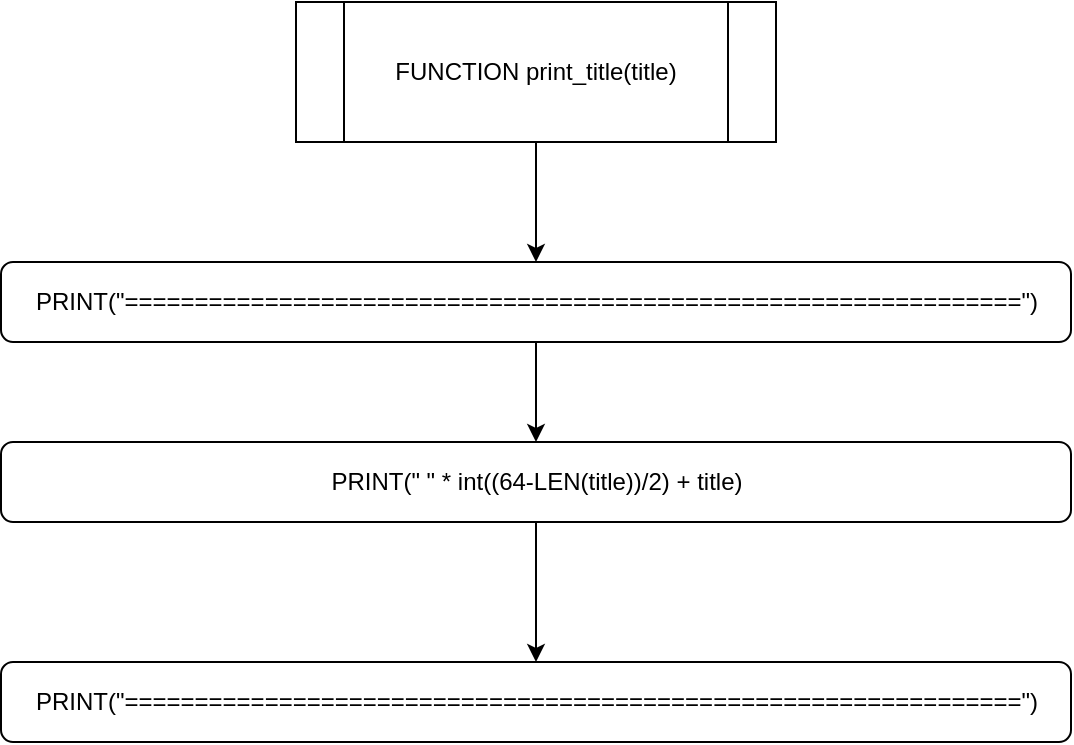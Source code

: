 <mxfile version="14.7.6" type="github">
  <diagram id="i7F4d9SeIyKXNo-4NK8w" name="Page-1">
    <mxGraphModel dx="1227" dy="745" grid="1" gridSize="10" guides="1" tooltips="1" connect="1" arrows="1" fold="1" page="1" pageScale="1" pageWidth="3300" pageHeight="4681" math="0" shadow="0">
      <root>
        <mxCell id="0" />
        <mxCell id="1" parent="0" />
        <mxCell id="9se4feB8pJueyWmXXOum-7" value="" style="edgeStyle=orthogonalEdgeStyle;rounded=0;orthogonalLoop=1;jettySize=auto;html=1;" edge="1" parent="1" source="9se4feB8pJueyWmXXOum-1" target="9se4feB8pJueyWmXXOum-2">
          <mxGeometry relative="1" as="geometry" />
        </mxCell>
        <mxCell id="9se4feB8pJueyWmXXOum-1" value="FUNCTION print_title(title)" style="shape=process;whiteSpace=wrap;html=1;backgroundOutline=1;" vertex="1" parent="1">
          <mxGeometry x="400" y="120" width="240" height="70" as="geometry" />
        </mxCell>
        <mxCell id="9se4feB8pJueyWmXXOum-6" value="" style="edgeStyle=orthogonalEdgeStyle;rounded=0;orthogonalLoop=1;jettySize=auto;html=1;" edge="1" parent="1" source="9se4feB8pJueyWmXXOum-2" target="9se4feB8pJueyWmXXOum-3">
          <mxGeometry relative="1" as="geometry" />
        </mxCell>
        <mxCell id="9se4feB8pJueyWmXXOum-2" value="PRINT(&quot;================================================================&quot;)" style="rounded=1;whiteSpace=wrap;html=1;" vertex="1" parent="1">
          <mxGeometry x="252.5" y="250" width="535" height="40" as="geometry" />
        </mxCell>
        <mxCell id="9se4feB8pJueyWmXXOum-5" value="" style="edgeStyle=orthogonalEdgeStyle;rounded=0;orthogonalLoop=1;jettySize=auto;html=1;" edge="1" parent="1" source="9se4feB8pJueyWmXXOum-3" target="9se4feB8pJueyWmXXOum-4">
          <mxGeometry relative="1" as="geometry" />
        </mxCell>
        <mxCell id="9se4feB8pJueyWmXXOum-3" value="PRINT(&quot; &quot; * int((64-LEN(title))/2) + title)" style="rounded=1;whiteSpace=wrap;html=1;" vertex="1" parent="1">
          <mxGeometry x="252.5" y="340" width="535" height="40" as="geometry" />
        </mxCell>
        <mxCell id="9se4feB8pJueyWmXXOum-4" value="PRINT(&quot;================================================================&quot;)" style="rounded=1;whiteSpace=wrap;html=1;" vertex="1" parent="1">
          <mxGeometry x="252.5" y="450" width="535" height="40" as="geometry" />
        </mxCell>
      </root>
    </mxGraphModel>
  </diagram>
</mxfile>
